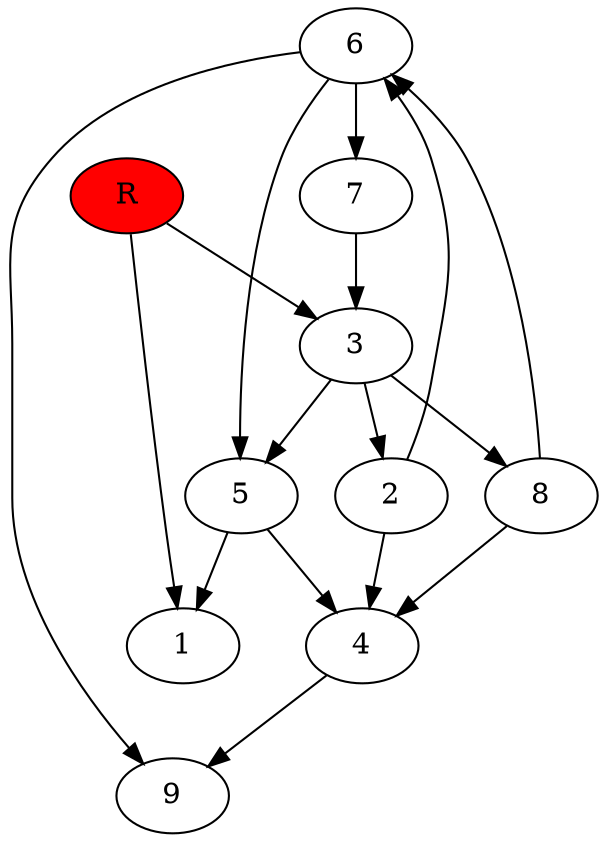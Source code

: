 digraph prb26766 {
	1
	2
	3
	4
	5
	6
	7
	8
	R [fillcolor="#ff0000" style=filled]
	2 -> 4
	2 -> 6
	3 -> 2
	3 -> 5
	3 -> 8
	4 -> 9
	5 -> 1
	5 -> 4
	6 -> 5
	6 -> 7
	6 -> 9
	7 -> 3
	8 -> 4
	8 -> 6
	R -> 1
	R -> 3
}
